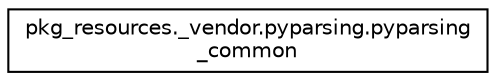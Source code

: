 digraph "Graphical Class Hierarchy"
{
 // LATEX_PDF_SIZE
  edge [fontname="Helvetica",fontsize="10",labelfontname="Helvetica",labelfontsize="10"];
  node [fontname="Helvetica",fontsize="10",shape=record];
  rankdir="LR";
  Node0 [label="pkg_resources._vendor.pyparsing.pyparsing\l_common",height=0.2,width=0.4,color="black", fillcolor="white", style="filled",URL="$de/daa/classpkg__resources_1_1__vendor_1_1pyparsing_1_1pyparsing__common.html",tooltip=" "];
}
